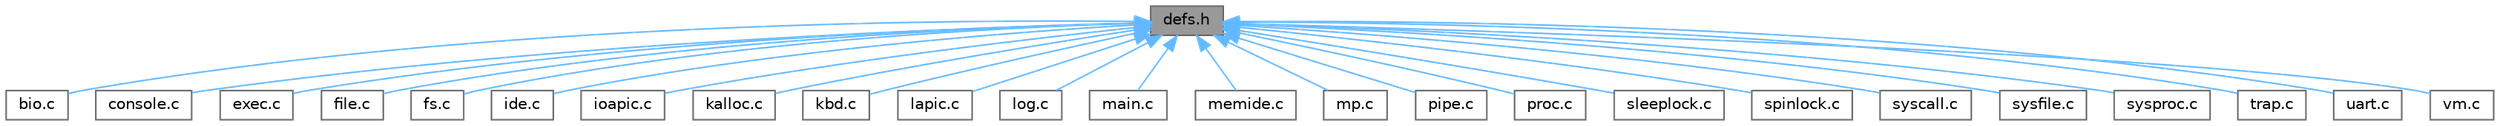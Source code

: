 digraph "defs.h"
{
 // LATEX_PDF_SIZE
  bgcolor="transparent";
  edge [fontname=Helvetica,fontsize=10,labelfontname=Helvetica,labelfontsize=10];
  node [fontname=Helvetica,fontsize=10,shape=box,height=0.2,width=0.4];
  Node1 [id="Node000001",label="defs.h",height=0.2,width=0.4,color="gray40", fillcolor="grey60", style="filled", fontcolor="black",tooltip=" "];
  Node1 -> Node2 [id="edge25_Node000001_Node000002",dir="back",color="steelblue1",style="solid",tooltip=" "];
  Node2 [id="Node000002",label="bio.c",height=0.2,width=0.4,color="grey40", fillcolor="white", style="filled",URL="$dc/de6/bio_8c.html",tooltip=" "];
  Node1 -> Node3 [id="edge26_Node000001_Node000003",dir="back",color="steelblue1",style="solid",tooltip=" "];
  Node3 [id="Node000003",label="console.c",height=0.2,width=0.4,color="grey40", fillcolor="white", style="filled",URL="$d0/d56/console_8c.html",tooltip=" "];
  Node1 -> Node4 [id="edge27_Node000001_Node000004",dir="back",color="steelblue1",style="solid",tooltip=" "];
  Node4 [id="Node000004",label="exec.c",height=0.2,width=0.4,color="grey40", fillcolor="white", style="filled",URL="$df/dc9/exec_8c.html",tooltip=" "];
  Node1 -> Node5 [id="edge28_Node000001_Node000005",dir="back",color="steelblue1",style="solid",tooltip=" "];
  Node5 [id="Node000005",label="file.c",height=0.2,width=0.4,color="grey40", fillcolor="white", style="filled",URL="$d6/d13/file_8c.html",tooltip=" "];
  Node1 -> Node6 [id="edge29_Node000001_Node000006",dir="back",color="steelblue1",style="solid",tooltip=" "];
  Node6 [id="Node000006",label="fs.c",height=0.2,width=0.4,color="grey40", fillcolor="white", style="filled",URL="$d2/d5a/fs_8c.html",tooltip=" "];
  Node1 -> Node7 [id="edge30_Node000001_Node000007",dir="back",color="steelblue1",style="solid",tooltip=" "];
  Node7 [id="Node000007",label="ide.c",height=0.2,width=0.4,color="grey40", fillcolor="white", style="filled",URL="$d9/d2f/ide_8c.html",tooltip=" "];
  Node1 -> Node8 [id="edge31_Node000001_Node000008",dir="back",color="steelblue1",style="solid",tooltip=" "];
  Node8 [id="Node000008",label="ioapic.c",height=0.2,width=0.4,color="grey40", fillcolor="white", style="filled",URL="$dd/d61/ioapic_8c.html",tooltip=" "];
  Node1 -> Node9 [id="edge32_Node000001_Node000009",dir="back",color="steelblue1",style="solid",tooltip=" "];
  Node9 [id="Node000009",label="kalloc.c",height=0.2,width=0.4,color="grey40", fillcolor="white", style="filled",URL="$d4/def/kalloc_8c.html",tooltip=" "];
  Node1 -> Node10 [id="edge33_Node000001_Node000010",dir="back",color="steelblue1",style="solid",tooltip=" "];
  Node10 [id="Node000010",label="kbd.c",height=0.2,width=0.4,color="grey40", fillcolor="white", style="filled",URL="$dc/da9/kbd_8c.html",tooltip=" "];
  Node1 -> Node11 [id="edge34_Node000001_Node000011",dir="back",color="steelblue1",style="solid",tooltip=" "];
  Node11 [id="Node000011",label="lapic.c",height=0.2,width=0.4,color="grey40", fillcolor="white", style="filled",URL="$dc/df6/lapic_8c.html",tooltip=" "];
  Node1 -> Node12 [id="edge35_Node000001_Node000012",dir="back",color="steelblue1",style="solid",tooltip=" "];
  Node12 [id="Node000012",label="log.c",height=0.2,width=0.4,color="grey40", fillcolor="white", style="filled",URL="$d7/df8/log_8c.html",tooltip=" "];
  Node1 -> Node13 [id="edge36_Node000001_Node000013",dir="back",color="steelblue1",style="solid",tooltip=" "];
  Node13 [id="Node000013",label="main.c",height=0.2,width=0.4,color="grey40", fillcolor="white", style="filled",URL="$d0/d29/main_8c.html",tooltip=" "];
  Node1 -> Node14 [id="edge37_Node000001_Node000014",dir="back",color="steelblue1",style="solid",tooltip=" "];
  Node14 [id="Node000014",label="memide.c",height=0.2,width=0.4,color="grey40", fillcolor="white", style="filled",URL="$da/d9b/memide_8c.html",tooltip=" "];
  Node1 -> Node15 [id="edge38_Node000001_Node000015",dir="back",color="steelblue1",style="solid",tooltip=" "];
  Node15 [id="Node000015",label="mp.c",height=0.2,width=0.4,color="grey40", fillcolor="white", style="filled",URL="$dd/d06/mp_8c.html",tooltip=" "];
  Node1 -> Node16 [id="edge39_Node000001_Node000016",dir="back",color="steelblue1",style="solid",tooltip=" "];
  Node16 [id="Node000016",label="pipe.c",height=0.2,width=0.4,color="grey40", fillcolor="white", style="filled",URL="$d1/d47/pipe_8c.html",tooltip=" "];
  Node1 -> Node17 [id="edge40_Node000001_Node000017",dir="back",color="steelblue1",style="solid",tooltip=" "];
  Node17 [id="Node000017",label="proc.c",height=0.2,width=0.4,color="grey40", fillcolor="white", style="filled",URL="$d3/dda/proc_8c.html",tooltip=" "];
  Node1 -> Node18 [id="edge41_Node000001_Node000018",dir="back",color="steelblue1",style="solid",tooltip=" "];
  Node18 [id="Node000018",label="sleeplock.c",height=0.2,width=0.4,color="grey40", fillcolor="white", style="filled",URL="$d8/dd1/sleeplock_8c.html",tooltip=" "];
  Node1 -> Node19 [id="edge42_Node000001_Node000019",dir="back",color="steelblue1",style="solid",tooltip=" "];
  Node19 [id="Node000019",label="spinlock.c",height=0.2,width=0.4,color="grey40", fillcolor="white", style="filled",URL="$d3/d2d/spinlock_8c.html",tooltip=" "];
  Node1 -> Node20 [id="edge43_Node000001_Node000020",dir="back",color="steelblue1",style="solid",tooltip=" "];
  Node20 [id="Node000020",label="syscall.c",height=0.2,width=0.4,color="grey40", fillcolor="white", style="filled",URL="$db/dd8/syscall_8c.html",tooltip=" "];
  Node1 -> Node21 [id="edge44_Node000001_Node000021",dir="back",color="steelblue1",style="solid",tooltip=" "];
  Node21 [id="Node000021",label="sysfile.c",height=0.2,width=0.4,color="grey40", fillcolor="white", style="filled",URL="$d1/d14/sysfile_8c.html",tooltip=" "];
  Node1 -> Node22 [id="edge45_Node000001_Node000022",dir="back",color="steelblue1",style="solid",tooltip=" "];
  Node22 [id="Node000022",label="sysproc.c",height=0.2,width=0.4,color="grey40", fillcolor="white", style="filled",URL="$dd/d35/sysproc_8c.html",tooltip=" "];
  Node1 -> Node23 [id="edge46_Node000001_Node000023",dir="back",color="steelblue1",style="solid",tooltip=" "];
  Node23 [id="Node000023",label="trap.c",height=0.2,width=0.4,color="grey40", fillcolor="white", style="filled",URL="$dc/d6f/trap_8c.html",tooltip=" "];
  Node1 -> Node24 [id="edge47_Node000001_Node000024",dir="back",color="steelblue1",style="solid",tooltip=" "];
  Node24 [id="Node000024",label="uart.c",height=0.2,width=0.4,color="grey40", fillcolor="white", style="filled",URL="$d1/d87/uart_8c.html",tooltip=" "];
  Node1 -> Node25 [id="edge48_Node000001_Node000025",dir="back",color="steelblue1",style="solid",tooltip=" "];
  Node25 [id="Node000025",label="vm.c",height=0.2,width=0.4,color="grey40", fillcolor="white", style="filled",URL="$de/de9/vm_8c.html",tooltip=" "];
}
